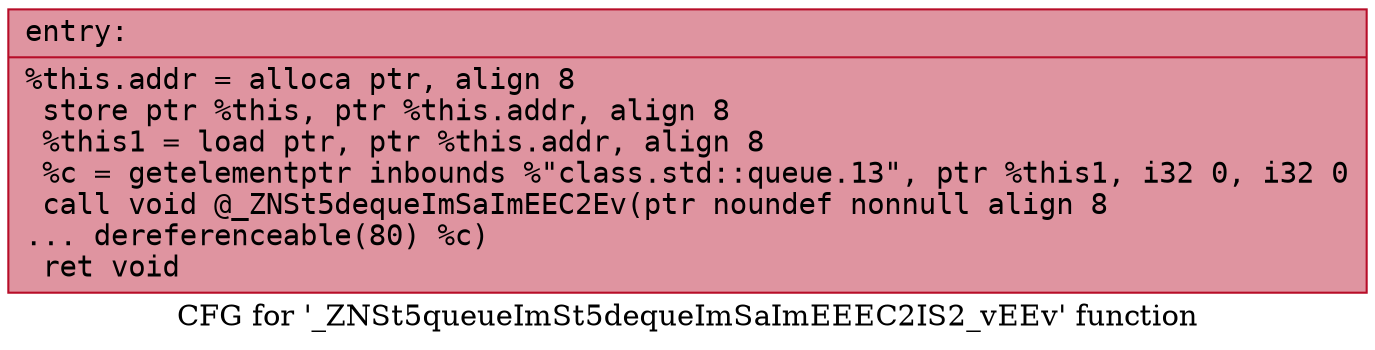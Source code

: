 digraph "CFG for '_ZNSt5queueImSt5dequeImSaImEEEC2IS2_vEEv' function" {
	label="CFG for '_ZNSt5queueImSt5dequeImSaImEEEC2IS2_vEEv' function";

	Node0x560dc9f98ba0 [shape=record,color="#b70d28ff", style=filled, fillcolor="#b70d2870" fontname="Courier",label="{entry:\l|  %this.addr = alloca ptr, align 8\l  store ptr %this, ptr %this.addr, align 8\l  %this1 = load ptr, ptr %this.addr, align 8\l  %c = getelementptr inbounds %\"class.std::queue.13\", ptr %this1, i32 0, i32 0\l  call void @_ZNSt5dequeImSaImEEC2Ev(ptr noundef nonnull align 8\l... dereferenceable(80) %c)\l  ret void\l}"];
}
